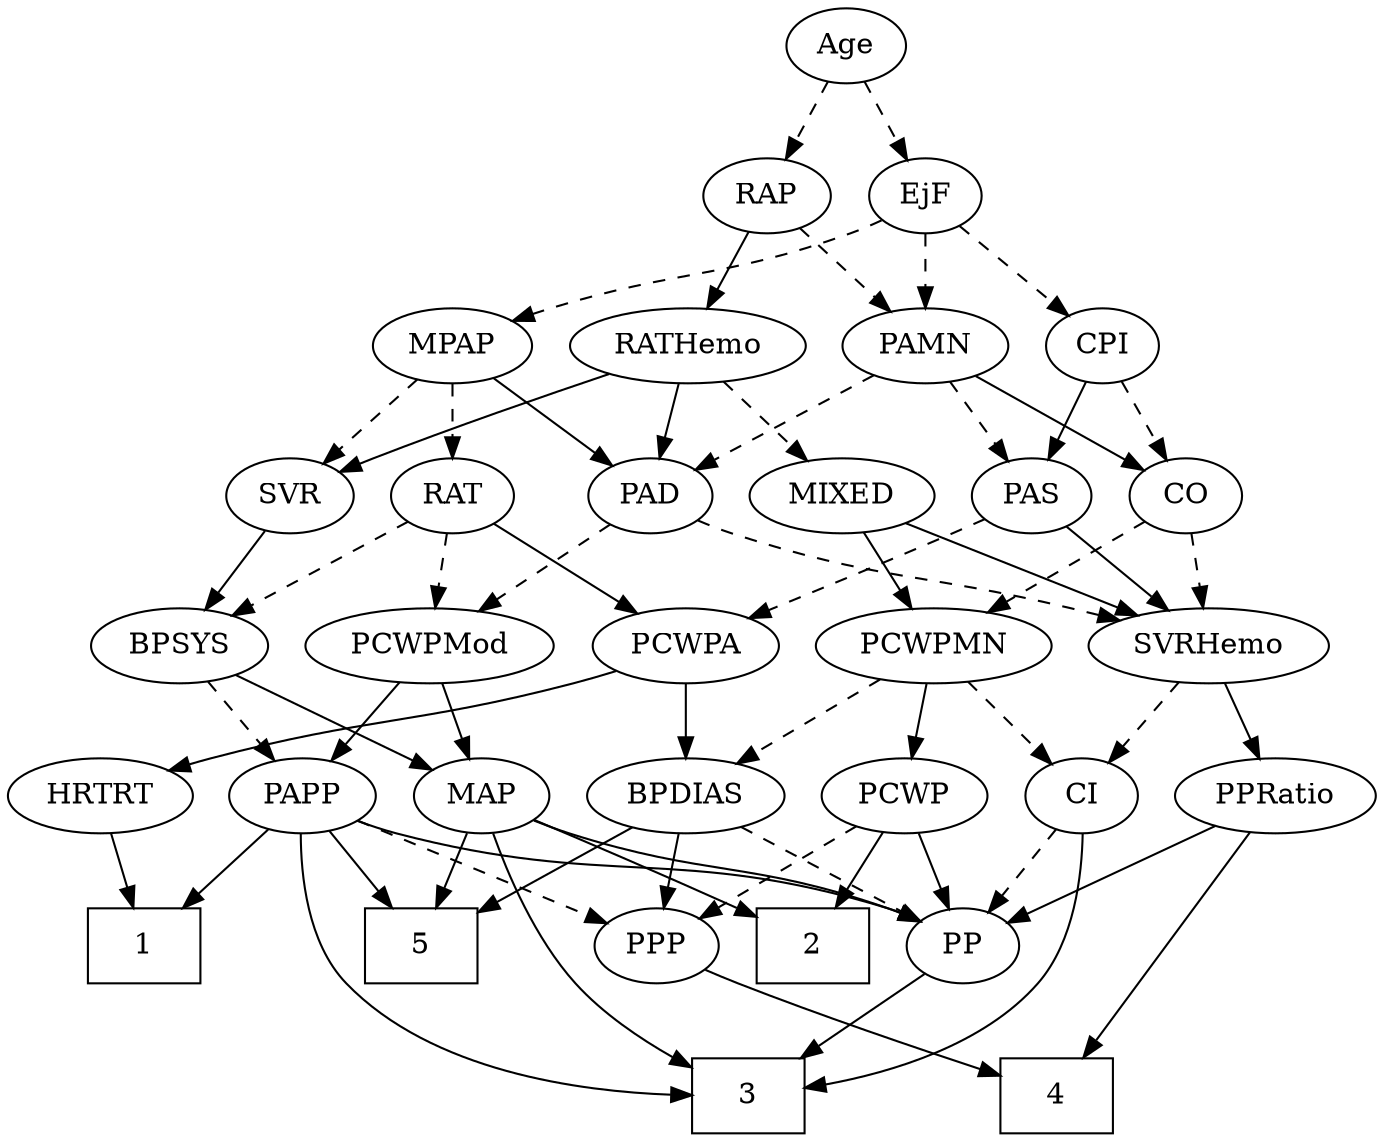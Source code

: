 strict digraph {
	graph [bb="0,0,599.29,540"];
	node [label="\N"];
	1	[height=0.5,
		pos="56.646,90",
		shape=box,
		width=0.75];
	2	[height=0.5,
		pos="358.65,90",
		shape=box,
		width=0.75];
	3	[height=0.5,
		pos="308.65,18",
		shape=box,
		width=0.75];
	4	[height=0.5,
		pos="407.65,18",
		shape=box,
		width=0.75];
	5	[height=0.5,
		pos="214.65,90",
		shape=box,
		width=0.75];
	Age	[height=0.5,
		pos="296.65,522",
		width=0.75];
	EjF	[height=0.5,
		pos="260.65,450",
		width=0.75];
	Age -> EjF	[pos="e,268.95,467.15 288.3,504.76 283.93,496.28 278.5,485.71 273.61,476.2",
		style=dashed];
	RAP	[height=0.5,
		pos="337.65,450",
		width=0.77632];
	Age -> RAP	[pos="e,328.19,467.15 306.16,504.76 311.18,496.19 317.44,485.49 323.06,475.9",
		style=dashed];
	MPAP	[height=0.5,
		pos="176.65,378",
		width=0.97491];
	EjF -> MPAP	[pos="e,194.24,393.66 244.45,435.5 232.41,425.47 215.76,411.6 201.97,400.11",
		style=dashed];
	PAMN	[height=0.5,
		pos="337.65,378",
		width=1.011];
	EjF -> PAMN	[pos="e,321.02,394.11 276.23,434.83 286.9,425.13 301.26,412.08 313.42,401.03",
		style=dashed];
	CPI	[height=0.5,
		pos="256.65,378",
		width=0.75];
	EjF -> CPI	[pos="e,257.62,396.1 259.66,431.7 259.22,423.98 258.69,414.71 258.2,406.11",
		style=dashed];
	RAP -> PAMN	[pos="e,337.65,396.1 337.65,431.7 337.65,423.98 337.65,414.71 337.65,406.11",
		style=dashed];
	RATHemo	[height=0.5,
		pos="441.65,378",
		width=1.3721];
	RAP -> RATHemo	[pos="e,419.23,394.09 356.24,436.49 371.4,426.28 393.14,411.65 410.89,399.7",
		style=solid];
	MIXED	[height=0.5,
		pos="496.65,306",
		width=1.1193];
	PCWPMN	[height=0.5,
		pos="394.65,234",
		width=1.3902];
	MIXED -> PCWPMN	[pos="e,416.81,250.21 475.51,290.5 461.04,280.56 441.61,267.23 425.42,256.12",
		style=solid];
	SVRHemo	[height=0.5,
		pos="512.65,234",
		width=1.3902];
	MIXED -> SVRHemo	[pos="e,508.7,252.28 500.52,288.05 502.3,280.26 504.46,270.82 506.46,262.08",
		style=solid];
	PAD	[height=0.5,
		pos="409.65,306",
		width=0.79437];
	MPAP -> PAD	[pos="e,387.42,317.78 203.44,365.99 209.07,363.86 215.02,361.75 220.65,360 286.53,339.52 306.32,346.18 371.65,324 373.76,323.28 375.92,\
322.49 378.07,321.65",
		style=solid];
	RAT	[height=0.5,
		pos="176.65,306",
		width=0.75827];
	MPAP -> RAT	[pos="e,176.65,324.1 176.65,359.7 176.65,351.98 176.65,342.71 176.65,334.11",
		style=dashed];
	SVR	[height=0.5,
		pos="103.65,306",
		width=0.77632];
	MPAP -> SVR	[pos="e,118.96,321.68 160.81,361.81 150.72,352.14 137.5,339.46 126.31,328.73",
		style=dashed];
	BPSYS	[height=0.5,
		pos="65.646,234",
		width=1.0471];
	MAP	[height=0.5,
		pos="208.65,162",
		width=0.84854];
	BPSYS -> MAP	[pos="e,185.66,174.25 91.212,220.49 115.11,208.79 150.88,191.28 176.66,178.66",
		style=solid];
	PAPP	[height=0.5,
		pos="128.65,162",
		width=0.88464];
	BPSYS -> PAPP	[pos="e,114.84,178.34 79.942,217.12 88.274,207.86 98.922,196.03 108.14,185.79",
		style=dashed];
	PCWPMod	[height=0.5,
		pos="274.65,234",
		width=1.4443];
	PAD -> PCWPMod	[pos="e,302.49,249.44 388.26,293.91 367.69,283.24 336.18,266.9 311.55,254.14",
		style=dashed];
	PAD -> SVRHemo	[pos="e,490.29,250.19 428.54,292.16 443.38,282.08 464.35,267.83 481.64,256.08",
		style=dashed];
	CO	[height=0.5,
		pos="335.65,306",
		width=0.75];
	CO -> PCWPMN	[pos="e,380.63,251.63 348.45,289.81 355.94,280.93 365.56,269.5 374.09,259.39",
		style=dashed];
	CO -> SVRHemo	[pos="e,478.15,247.08 356.84,294.64 361.67,292.38 366.81,290.05 371.65,288 403.75,274.41 440.64,260.61 468.64,250.49",
		style=dashed];
	PAS	[height=0.5,
		pos="259.65,306",
		width=0.75];
	PCWPA	[height=0.5,
		pos="162.65,234",
		width=1.1555];
	PAS -> PCWPA	[pos="e,183.01,249.7 241.86,292.16 227.7,281.94 207.61,267.44 191.2,255.61",
		style=dashed];
	PAS -> SVRHemo	[pos="e,475.27,246.08 281.39,294.96 287.24,292.48 293.62,289.97 299.65,288 366.46,266.17 385.63,269.74 453.65,252 457.48,251 461.45,249.93 \
465.43,248.84",
		style=solid];
	PAMN -> PAD	[pos="e,394.7,321.54 353.63,361.46 363.59,351.78 376.55,339.17 387.5,328.53",
		style=dashed];
	PAMN -> CO	[pos="e,336.14,324.1 337.15,359.7 336.93,351.98 336.67,342.71 336.42,334.11",
		style=solid];
	PAMN -> PAS	[pos="e,275.21,320.97 320.72,361.81 309.62,351.85 294.96,338.7 282.79,327.77",
		style=dashed];
	RATHemo -> MIXED	[pos="e,483.71,323.47 454.68,360.41 461.46,351.78 469.88,341.06 477.4,331.5",
		style=dashed];
	RATHemo -> PAD	[pos="e,417.32,323.79 433.9,360.05 430.21,351.97 425.7,342.12 421.58,333.11",
		style=solid];
	RATHemo -> SVR	[pos="e,124.77,317.95 405.33,365.72 397.87,363.63 390.04,361.61 382.65,360 276.39,336.9 244.87,355.01 140.65,324 138.5,323.36 136.32,322.62 \
134.14,321.81",
		style=solid];
	CPI -> CO	[pos="e,320.07,320.8 272.25,363.17 283.72,353.01 299.5,339.03 312.44,327.56",
		style=dashed];
	CPI -> PAS	[pos="e,258.91,324.1 257.39,359.7 257.72,351.98 258.12,342.71 258.48,334.11",
		style=solid];
	RAT -> BPSYS	[pos="e,87.522,248.8 157.56,292.97 140.69,282.32 115.76,266.6 96.125,254.22",
		style=dashed];
	RAT -> PCWPMod	[pos="e,253.02,250.45 194.62,292.16 208.64,282.14 228.42,268.02 244.81,256.31",
		style=dashed];
	RAT -> PCWPA	[pos="e,166.1,252.28 173.26,288.05 171.72,280.35 169.85,271.03 168.12,262.36",
		style=solid];
	SVR -> BPSYS	[pos="e,74.676,251.63 94.833,288.76 90.295,280.4 84.655,270.02 79.547,260.61",
		style=solid];
	PCWPMod -> MAP	[pos="e,222.97,178.19 259.34,216.76 250.6,207.5 239.51,195.73 229.93,185.58",
		style=solid];
	PCWPMod -> PAPP	[pos="e,152.48,174.43 245.45,219 221.25,207.4 186.85,190.91 161.65,178.82",
		style=solid];
	BPDIAS	[height=0.5,
		pos="299.65,162",
		width=1.1735];
	PCWPA -> BPDIAS	[pos="e,273.53,176.35 188.42,219.83 209.9,208.86 240.73,193.1 264.48,180.97",
		style=solid];
	HRTRT	[height=0.5,
		pos="39.646,162",
		width=1.1013];
	PCWPA -> HRTRT	[pos="e,63.478,176.56 138.35,219.17 119.44,208.41 93.021,193.38 72.274,181.57",
		style=solid];
	PCWPMN -> BPDIAS	[pos="e,320.02,178.01 373.56,217.46 360.22,207.63 342.8,194.8 328.22,184.06",
		style=dashed];
	PCWP	[height=0.5,
		pos="394.65,162",
		width=0.97491];
	PCWPMN -> PCWP	[pos="e,394.65,180.1 394.65,215.7 394.65,207.98 394.65,198.71 394.65,190.11",
		style=solid];
	CI	[height=0.5,
		pos="474.65,162",
		width=0.75];
	PCWPMN -> CI	[pos="e,458.99,176.7 412.8,217.12 424.22,207.12 439.07,194.13 451.35,183.38",
		style=dashed];
	PPRatio	[height=0.5,
		pos="559.65,162",
		width=1.1013];
	SVRHemo -> PPRatio	[pos="e,548.59,179.47 523.78,216.41 529.52,207.87 536.63,197.28 543,187.79",
		style=solid];
	SVRHemo -> CI	[pos="e,483.5,179.31 503.45,216.05 498.9,207.68 493.32,197.4 488.29,188.13",
		style=dashed];
	BPDIAS -> 5	[pos="e,235.55,108.21 280.78,145.46 269.79,136.41 255.7,124.81 243.36,114.64",
		style=solid];
	PP	[height=0.5,
		pos="430.65,90",
		width=0.75];
	BPDIAS -> PP	[pos="e,410.2,101.93 324.9,147.5 346.73,135.84 378.29,118.98 401.25,106.71",
		style=dashed];
	PPP	[height=0.5,
		pos="286.65,90",
		width=0.75];
	BPDIAS -> PPP	[pos="e,289.82,108.1 296.43,143.7 295,135.98 293.28,126.71 291.68,118.11",
		style=solid];
	MAP -> 2	[pos="e,331.53,103.83 232.25,150.08 253.51,140.23 285.86,125.21 322.21,108.2",
		style=solid];
	MAP -> 3	[pos="e,281.5,21.397 195.53,145.4 181.49,126.7 163.18,95.005 178.65,72 199.23,41.378 240.93,28.439 271.57,22.977",
		style=solid];
	MAP -> 5	[pos="e,213.18,108.1 210.13,143.7 210.79,135.98 211.59,126.71 212.32,118.11",
		style=solid];
	MAP -> PP	[pos="e,410,101.61 232.09,150.3 237.47,148.05 243.21,145.81 248.65,144 312.05,122.86 331.67,130.38 394.65,108 396.55,107.32 398.49,106.58 \
400.43,105.79",
		style=solid];
	PP -> 3	[pos="e,335.8,34.582 410.77,77.597 392.93,67.36 366.3,52.081 344.71,39.692",
		style=solid];
	PPP -> 4	[pos="e,380.26,34.842 306.36,77.597 323.94,67.428 350.11,52.283 371.45,39.938",
		style=solid];
	PPRatio -> 4	[pos="e,434.74,30.554 551.37,144.25 541.23,125 522.55,93.343 499.65,72 483.34,56.804 461.91,44.139 443.84,35.004",
		style=solid];
	PPRatio -> PP	[pos="e,450.88,101.98 535.08,147.67 513.62,136.02 482.44,119.1 459.74,106.79",
		style=solid];
	PCWP -> 2	[pos="e,367.62,108.45 386.11,144.41 381.98,136.37 376.91,126.51 372.26,117.47",
		style=solid];
	PCWP -> PP	[pos="e,422.18,107.47 403.18,144.41 407.48,136.04 412.8,125.71 417.6,116.37",
		style=solid];
	PCWP -> PPP	[pos="e,305.24,103.05 373.82,147.5 356.76,136.44 332.47,120.7 313.86,108.64",
		style=dashed];
	CI -> 3	[pos="e,335.76,26.353 478.19,143.93 481.2,124.39 482.8,92.455 466.65,72 458.91,62.204 389.82,41.534 345.6,29.099",
		style=solid];
	CI -> PP	[pos="e,440.59,106.82 464.66,145.12 459.15,136.34 452.18,125.26 445.99,115.42",
		style=dashed];
	PAPP -> 1	[pos="e,74.173,108.04 113.38,146.15 104.14,137.18 92.148,125.52 81.568,115.23",
		style=solid];
	PAPP -> 3	[pos="e,281.63,23.031 132.36,143.95 137.5,124.13 148.64,91.633 169.65,72 198.04,45.459 241.08,31.808 271.74,25.063",
		style=solid];
	PAPP -> 5	[pos="e,193.62,108.11 146.05,146.83 157.43,137.57 172.57,125.25 185.73,114.53",
		style=solid];
	PAPP -> PP	[pos="e,410.11,101.92 152.41,149.78 157.67,147.61 163.28,145.54 168.65,144 266.4,115.9 297.47,138.02 394.65,108 396.58,107.4 398.54,106.72 \
400.5,105.98",
		style=solid];
	PAPP -> PPP	[pos="e,265.38,101.18 153.52,150.47 178.24,139.93 217.2,123.16 250.65,108 252.44,107.19 254.28,106.34 256.14,105.49",
		style=dashed];
	HRTRT -> 1	[pos="e,52.451,108.28 43.762,144.05 45.655,136.26 47.947,126.82 50.07,118.08",
		style=solid];
}
